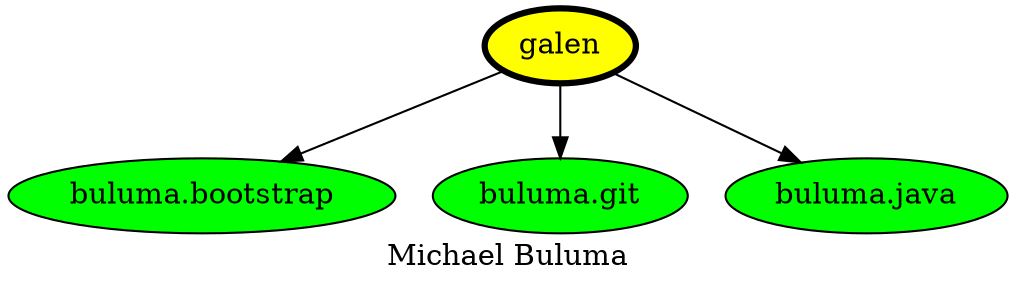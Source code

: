 digraph PhiloDilemma {
  label = "Michael Buluma" ;
  overlap=false
  {
    "galen" [fillcolor=yellow style=filled penwidth=3]
    "buluma.bootstrap" [fillcolor=green style=filled]
    "buluma.git" [fillcolor=green style=filled]
    "buluma.java" [fillcolor=green style=filled]
  }
  "galen" -> "buluma.bootstrap"
  "galen" -> "buluma.git"
  "galen" -> "buluma.java"
}
